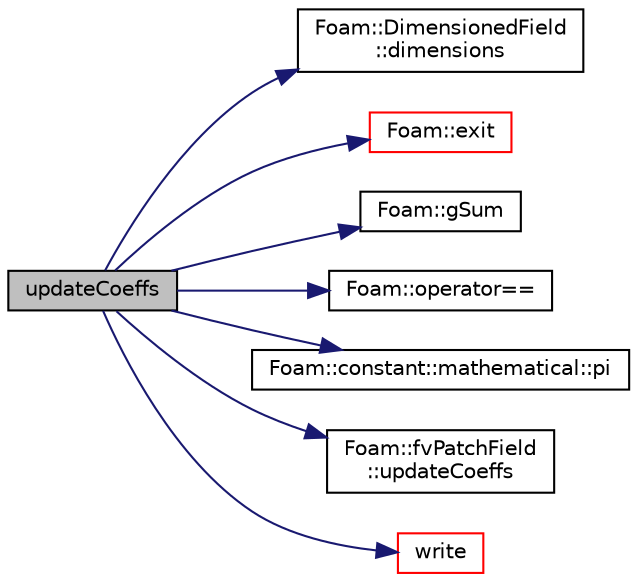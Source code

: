 digraph "updateCoeffs"
{
  bgcolor="transparent";
  edge [fontname="Helvetica",fontsize="10",labelfontname="Helvetica",labelfontsize="10"];
  node [fontname="Helvetica",fontsize="10",shape=record];
  rankdir="LR";
  Node91 [label="updateCoeffs",height=0.2,width=0.4,color="black", fillcolor="grey75", style="filled", fontcolor="black"];
  Node91 -> Node92 [color="midnightblue",fontsize="10",style="solid",fontname="Helvetica"];
  Node92 [label="Foam::DimensionedField\l::dimensions",height=0.2,width=0.4,color="black",URL="$a27497.html#a512673c2674ca2d38885f1bb5f6994fb",tooltip="Return dimensions. "];
  Node91 -> Node93 [color="midnightblue",fontsize="10",style="solid",fontname="Helvetica"];
  Node93 [label="Foam::exit",height=0.2,width=0.4,color="red",URL="$a21851.html#a06ca7250d8e89caf05243ec094843642"];
  Node91 -> Node142 [color="midnightblue",fontsize="10",style="solid",fontname="Helvetica"];
  Node142 [label="Foam::gSum",height=0.2,width=0.4,color="black",URL="$a21851.html#a11b1ebb4c53ad062332767d75ca96328"];
  Node91 -> Node143 [color="midnightblue",fontsize="10",style="solid",fontname="Helvetica"];
  Node143 [label="Foam::operator==",height=0.2,width=0.4,color="black",URL="$a21851.html#a28a45d2e3cca6152b024de57575abbf1"];
  Node91 -> Node144 [color="midnightblue",fontsize="10",style="solid",fontname="Helvetica"];
  Node144 [label="Foam::constant::mathematical::pi",height=0.2,width=0.4,color="black",URL="$a21892.html#a731b8788a4c01586c35266c7ca4fed04"];
  Node91 -> Node145 [color="midnightblue",fontsize="10",style="solid",fontname="Helvetica"];
  Node145 [label="Foam::fvPatchField\l::updateCoeffs",height=0.2,width=0.4,color="black",URL="$a23169.html#a7e24eafac629d3733181cd942d4c902f",tooltip="Update the coefficients associated with the patch field. "];
  Node91 -> Node146 [color="midnightblue",fontsize="10",style="solid",fontname="Helvetica"];
  Node146 [label="write",height=0.2,width=0.4,color="red",URL="$a23085.html#a293fdfec8bdfbd5c3913ab4c9f3454ff",tooltip="Write. "];
}
